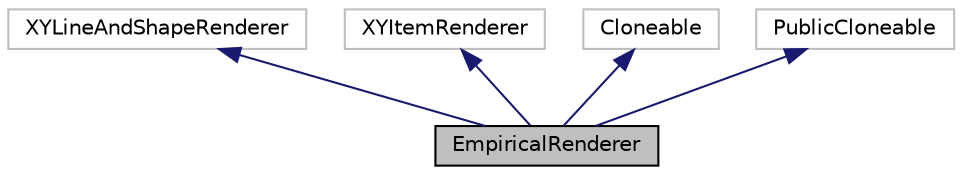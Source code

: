 digraph "EmpiricalRenderer"
{
 // INTERACTIVE_SVG=YES
  bgcolor="transparent";
  edge [fontname="Helvetica",fontsize="10",labelfontname="Helvetica",labelfontsize="10"];
  node [fontname="Helvetica",fontsize="10",shape=record];
  Node0 [label="EmpiricalRenderer",height=0.2,width=0.4,color="black", fillcolor="grey75", style="filled", fontcolor="black"];
  Node1 -> Node0 [dir="back",color="midnightblue",fontsize="10",style="solid",fontname="Helvetica"];
  Node1 [label="XYLineAndShapeRenderer",height=0.2,width=0.4,color="grey75"];
  Node2 -> Node0 [dir="back",color="midnightblue",fontsize="10",style="solid",fontname="Helvetica"];
  Node2 [label="XYItemRenderer",height=0.2,width=0.4,color="grey75"];
  Node3 -> Node0 [dir="back",color="midnightblue",fontsize="10",style="solid",fontname="Helvetica"];
  Node3 [label="Cloneable",height=0.2,width=0.4,color="grey75"];
  Node4 -> Node0 [dir="back",color="midnightblue",fontsize="10",style="solid",fontname="Helvetica"];
  Node4 [label="PublicCloneable",height=0.2,width=0.4,color="grey75"];
}
